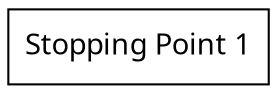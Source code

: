 digraph {
node [shape=record];
node [fontname=Sans];charset="UTF-8" splines=true splines=spline rankdir =LR
6[label="Stopping Point 1"];
}
